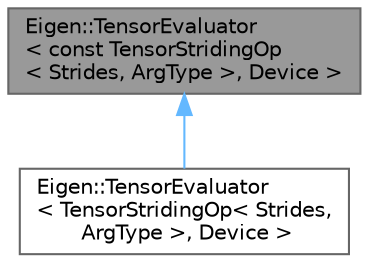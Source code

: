 digraph "Eigen::TensorEvaluator&lt; const TensorStridingOp&lt; Strides, ArgType &gt;, Device &gt;"
{
 // LATEX_PDF_SIZE
  bgcolor="transparent";
  edge [fontname=Helvetica,fontsize=10,labelfontname=Helvetica,labelfontsize=10];
  node [fontname=Helvetica,fontsize=10,shape=box,height=0.2,width=0.4];
  Node1 [id="Node000001",label="Eigen::TensorEvaluator\l\< const TensorStridingOp\l\< Strides, ArgType \>, Device \>",height=0.2,width=0.4,color="gray40", fillcolor="grey60", style="filled", fontcolor="black",tooltip=" "];
  Node1 -> Node2 [id="edge2_Node000001_Node000002",dir="back",color="steelblue1",style="solid",tooltip=" "];
  Node2 [id="Node000002",label="Eigen::TensorEvaluator\l\< TensorStridingOp\< Strides,\l ArgType \>, Device \>",height=0.2,width=0.4,color="gray40", fillcolor="white", style="filled",URL="$struct_eigen_1_1_tensor_evaluator_3_01_tensor_striding_op_3_01_strides_00_01_arg_type_01_4_00_01_device_01_4.html",tooltip=" "];
}
